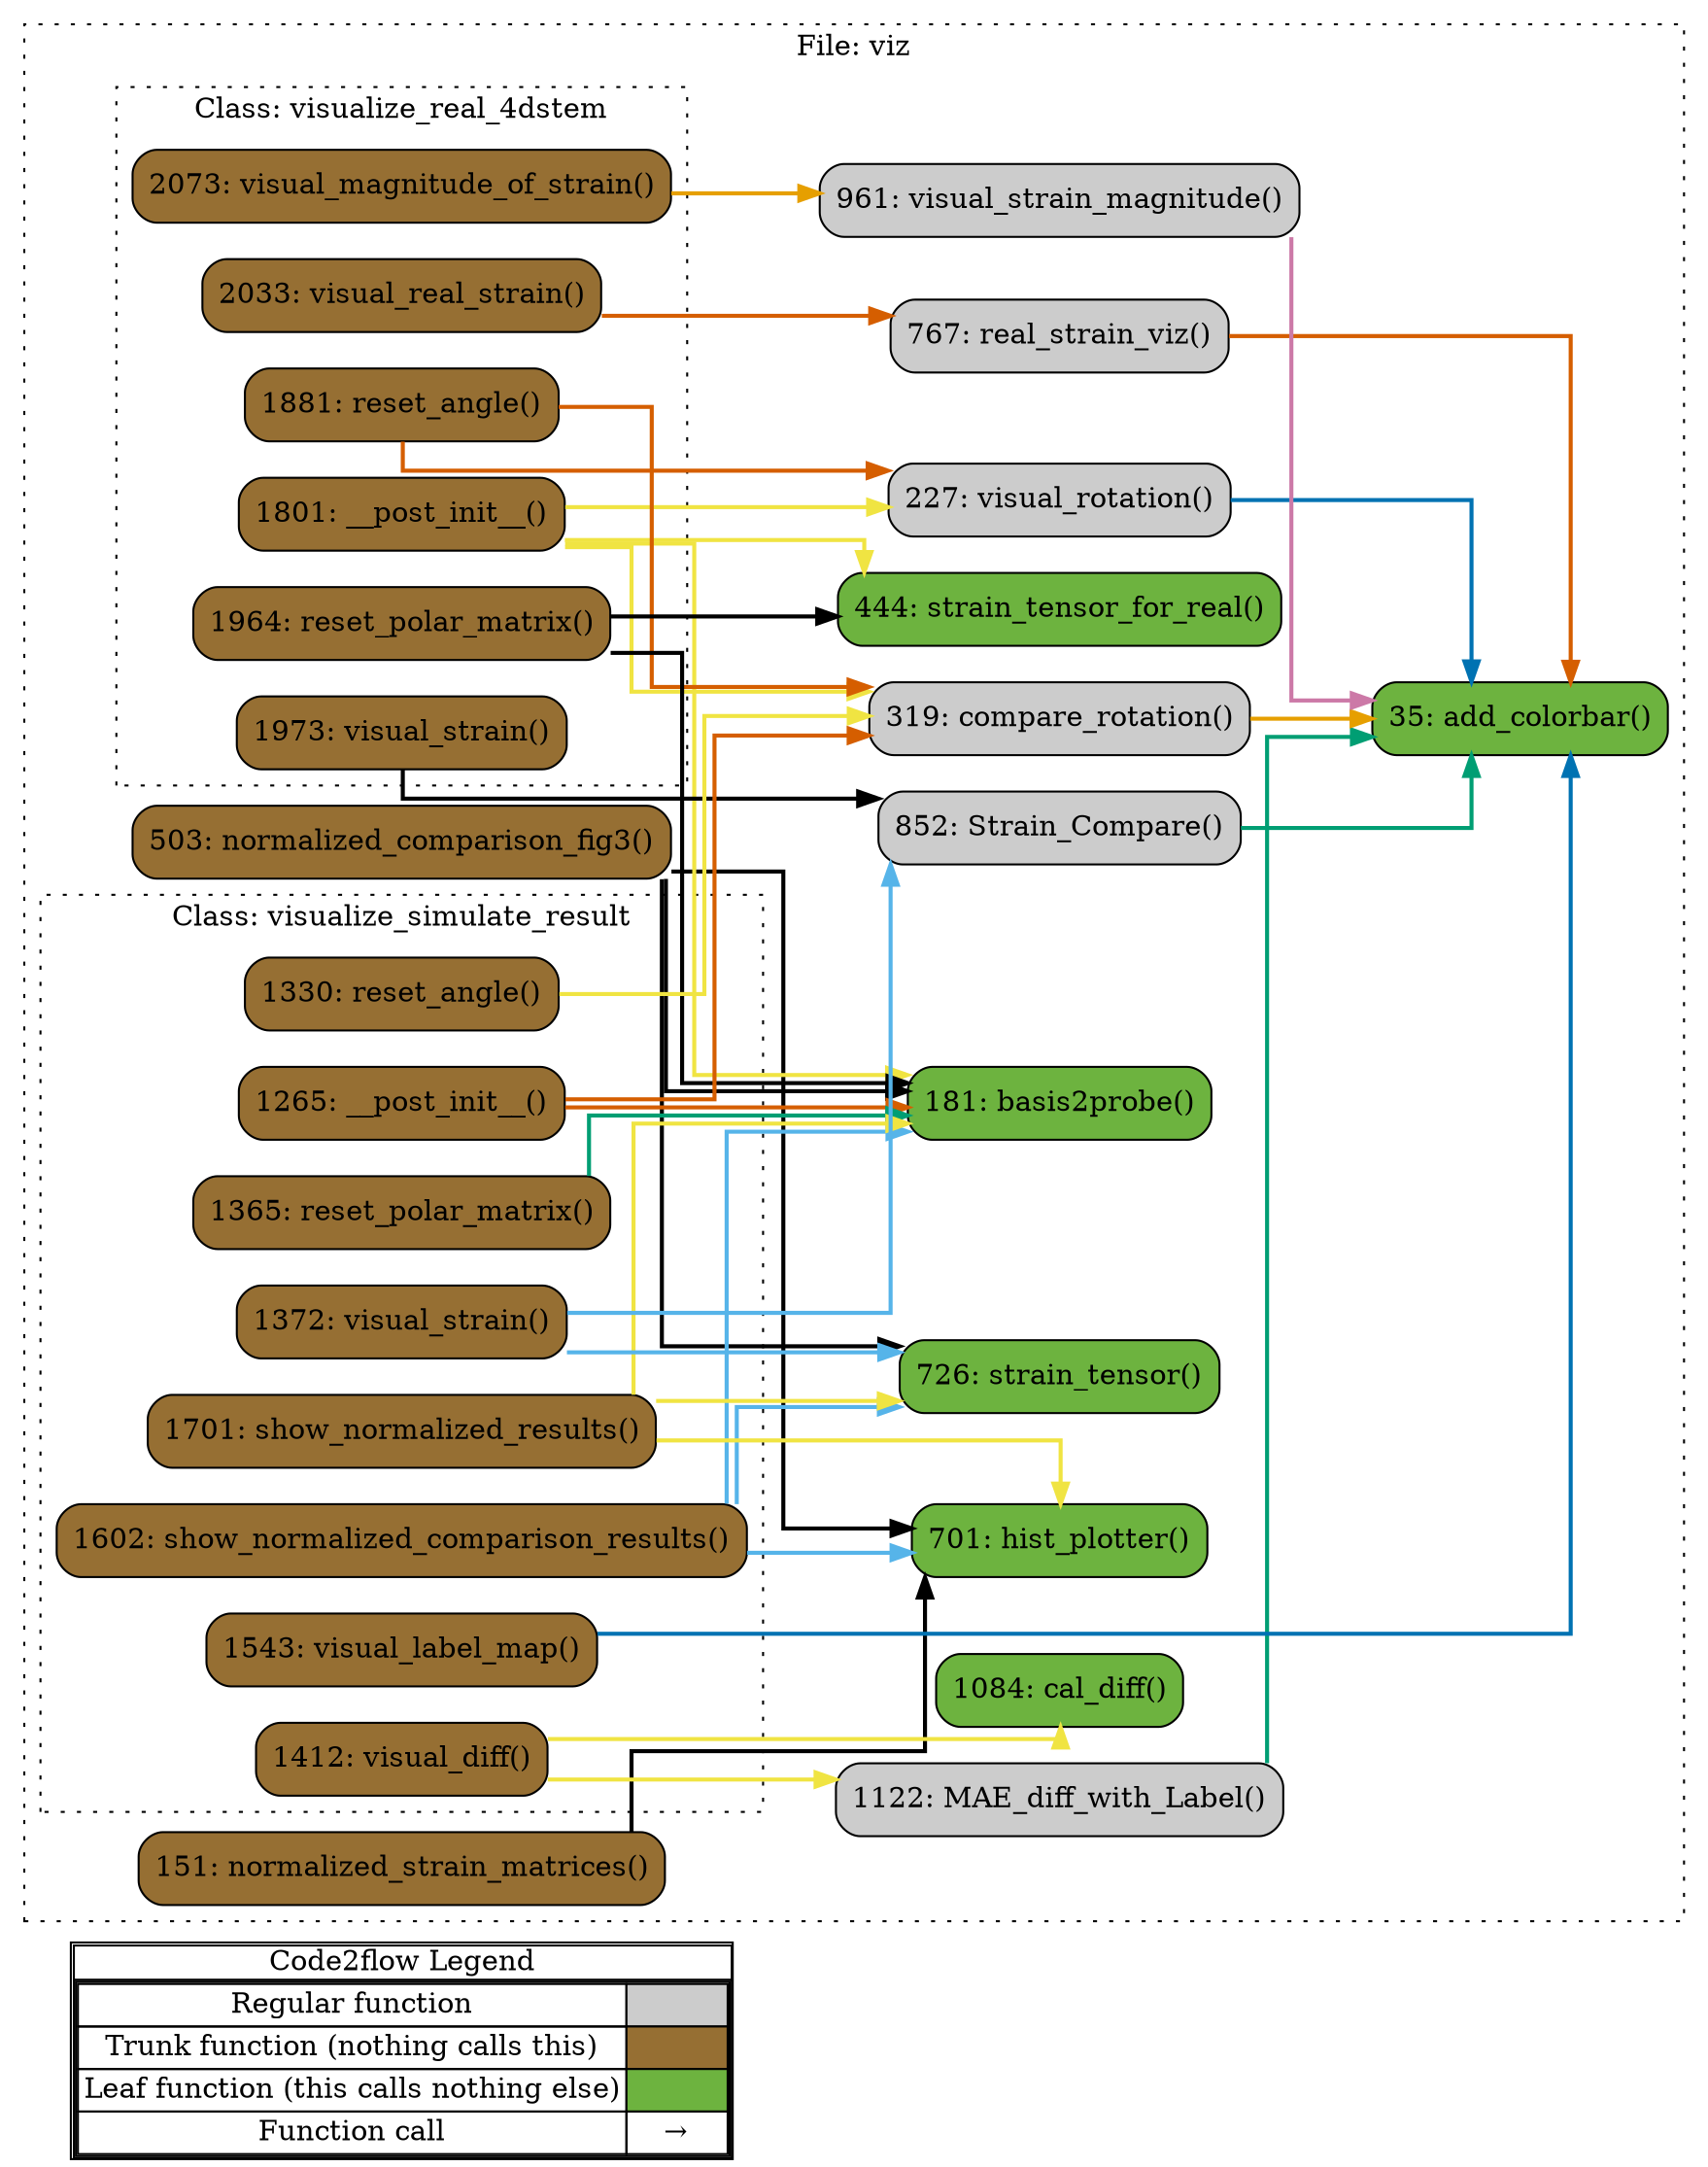digraph G {
concentrate=true;
splines="ortho";
rankdir="LR";
subgraph legend{
    rank = min;
    label = "legend";
    Legend [shape=none, margin=0, label = <
        <table cellspacing="0" cellpadding="0" border="1"><tr><td>Code2flow Legend</td></tr><tr><td>
        <table cellspacing="0">
        <tr><td>Regular function</td><td width="50px" bgcolor='#cccccc'></td></tr>
        <tr><td>Trunk function (nothing calls this)</td><td bgcolor='#966F33'></td></tr>
        <tr><td>Leaf function (this calls nothing else)</td><td bgcolor='#6db33f'></td></tr>
        <tr><td>Function call</td><td><font color='black'>&#8594;</font></td></tr>
        </table></td></tr></table>
        >];
}node_62e8df4b [label="1122: MAE_diff_with_Label()" name="viz::MAE_diff_with_Label" shape="rect" style="rounded,filled" fillcolor="#cccccc" ];
node_86dfd81b [label="852: Strain_Compare()" name="viz::Strain_Compare" shape="rect" style="rounded,filled" fillcolor="#cccccc" ];
node_18a3e14f [label="35: add_colorbar()" name="viz::add_colorbar" shape="rect" style="rounded,filled" fillcolor="#6db33f" ];
node_66ba13c7 [label="181: basis2probe()" name="viz::basis2probe" shape="rect" style="rounded,filled" fillcolor="#6db33f" ];
node_9524eba6 [label="1084: cal_diff()" name="viz::cal_diff" shape="rect" style="rounded,filled" fillcolor="#6db33f" ];
node_96265fc1 [label="319: compare_rotation()" name="viz::compare_rotation" shape="rect" style="rounded,filled" fillcolor="#cccccc" ];
node_4ecf117d [label="701: hist_plotter()" name="viz::hist_plotter" shape="rect" style="rounded,filled" fillcolor="#6db33f" ];
node_8ad896f0 [label="503: normalized_comparison_fig3()" name="viz::normalized_comparison_fig3" shape="rect" style="rounded,filled" fillcolor="#966F33" ];
node_9450b610 [label="151: normalized_strain_matrices()" name="viz::normalized_strain_matrices" shape="rect" style="rounded,filled" fillcolor="#966F33" ];
node_9d9f6656 [label="767: real_strain_viz()" name="viz::real_strain_viz" shape="rect" style="rounded,filled" fillcolor="#cccccc" ];
node_5d38bcb5 [label="726: strain_tensor()" name="viz::strain_tensor" shape="rect" style="rounded,filled" fillcolor="#6db33f" ];
node_bb0f891c [label="444: strain_tensor_for_real()" name="viz::strain_tensor_for_real" shape="rect" style="rounded,filled" fillcolor="#6db33f" ];
node_5bead9d5 [label="227: visual_rotation()" name="viz::visual_rotation" shape="rect" style="rounded,filled" fillcolor="#cccccc" ];
node_5b26f8af [label="961: visual_strain_magnitude()" name="viz::visual_strain_magnitude" shape="rect" style="rounded,filled" fillcolor="#cccccc" ];
node_aed290a4 [label="1801: __post_init__()" name="viz::visualize_real_4dstem.__post_init__" shape="rect" style="rounded,filled" fillcolor="#966F33" ];
node_a24b2eae [label="1881: reset_angle()" name="viz::visualize_real_4dstem.reset_angle" shape="rect" style="rounded,filled" fillcolor="#966F33" ];
node_455d5710 [label="1964: reset_polar_matrix()" name="viz::visualize_real_4dstem.reset_polar_matrix" shape="rect" style="rounded,filled" fillcolor="#966F33" ];
node_f757a7d1 [label="2073: visual_magnitude_of_strain()" name="viz::visualize_real_4dstem.visual_magnitude_of_strain" shape="rect" style="rounded,filled" fillcolor="#966F33" ];
node_6edf3a8e [label="2033: visual_real_strain()" name="viz::visualize_real_4dstem.visual_real_strain" shape="rect" style="rounded,filled" fillcolor="#966F33" ];
node_50b98180 [label="1973: visual_strain()" name="viz::visualize_real_4dstem.visual_strain" shape="rect" style="rounded,filled" fillcolor="#966F33" ];
node_d4780dde [label="1265: __post_init__()" name="viz::visualize_simulate_result.__post_init__" shape="rect" style="rounded,filled" fillcolor="#966F33" ];
node_a799fb5c [label="1330: reset_angle()" name="viz::visualize_simulate_result.reset_angle" shape="rect" style="rounded,filled" fillcolor="#966F33" ];
node_98578ddb [label="1365: reset_polar_matrix()" name="viz::visualize_simulate_result.reset_polar_matrix" shape="rect" style="rounded,filled" fillcolor="#966F33" ];
node_087d872a [label="1602: show_normalized_comparison_results()" name="viz::visualize_simulate_result.show_normalized_comparison_results" shape="rect" style="rounded,filled" fillcolor="#966F33" ];
node_aadcfaac [label="1701: show_normalized_results()" name="viz::visualize_simulate_result.show_normalized_results" shape="rect" style="rounded,filled" fillcolor="#966F33" ];
node_6b31a3d4 [label="1412: visual_diff()" name="viz::visualize_simulate_result.visual_diff" shape="rect" style="rounded,filled" fillcolor="#966F33" ];
node_4ddf8cad [label="1543: visual_label_map()" name="viz::visualize_simulate_result.visual_label_map" shape="rect" style="rounded,filled" fillcolor="#966F33" ];
node_54a532ba [label="1372: visual_strain()" name="viz::visualize_simulate_result.visual_strain" shape="rect" style="rounded,filled" fillcolor="#966F33" ];
node_62e8df4b -> node_18a3e14f [color="#009E73" penwidth="2"];
node_86dfd81b -> node_18a3e14f [color="#009E73" penwidth="2"];
node_96265fc1 -> node_18a3e14f [color="#E69F00" penwidth="2"];
node_96265fc1 -> node_18a3e14f [color="#E69F00" penwidth="2"];
node_8ad896f0 -> node_66ba13c7 [color="#000000" penwidth="2"];
node_8ad896f0 -> node_4ecf117d [color="#000000" penwidth="2"];
node_8ad896f0 -> node_4ecf117d [color="#000000" penwidth="2"];
node_8ad896f0 -> node_4ecf117d [color="#000000" penwidth="2"];
node_8ad896f0 -> node_4ecf117d [color="#000000" penwidth="2"];
node_8ad896f0 -> node_4ecf117d [color="#000000" penwidth="2"];
node_8ad896f0 -> node_4ecf117d [color="#000000" penwidth="2"];
node_8ad896f0 -> node_4ecf117d [color="#000000" penwidth="2"];
node_8ad896f0 -> node_4ecf117d [color="#000000" penwidth="2"];
node_8ad896f0 -> node_5d38bcb5 [color="#000000" penwidth="2"];
node_9450b610 -> node_4ecf117d [color="#000000" penwidth="2"];
node_9450b610 -> node_4ecf117d [color="#000000" penwidth="2"];
node_9450b610 -> node_4ecf117d [color="#000000" penwidth="2"];
node_9450b610 -> node_4ecf117d [color="#000000" penwidth="2"];
node_9d9f6656 -> node_18a3e14f [color="#D55E00" penwidth="2"];
node_5bead9d5 -> node_18a3e14f [color="#0072B2" penwidth="2"];
node_5b26f8af -> node_18a3e14f [color="#CC79A7" penwidth="2"];
node_5b26f8af -> node_18a3e14f [color="#CC79A7" penwidth="2"];
node_5b26f8af -> node_18a3e14f [color="#CC79A7" penwidth="2"];
node_aed290a4 -> node_66ba13c7 [color="#F0E442" penwidth="2"];
node_aed290a4 -> node_96265fc1 [color="#F0E442" penwidth="2"];
node_aed290a4 -> node_bb0f891c [color="#F0E442" penwidth="2"];
node_aed290a4 -> node_5bead9d5 [color="#F0E442" penwidth="2"];
node_a24b2eae -> node_96265fc1 [color="#D55E00" penwidth="2"];
node_a24b2eae -> node_5bead9d5 [color="#D55E00" penwidth="2"];
node_455d5710 -> node_66ba13c7 [color="#000000" penwidth="2"];
node_455d5710 -> node_bb0f891c [color="#000000" penwidth="2"];
node_f757a7d1 -> node_5b26f8af [color="#E69F00" penwidth="2"];
node_6edf3a8e -> node_9d9f6656 [color="#D55E00" penwidth="2"];
node_50b98180 -> node_86dfd81b [color="#000000" penwidth="2"];
node_d4780dde -> node_66ba13c7 [color="#D55E00" penwidth="2"];
node_d4780dde -> node_96265fc1 [color="#D55E00" penwidth="2"];
node_a799fb5c -> node_96265fc1 [color="#F0E442" penwidth="2"];
node_98578ddb -> node_66ba13c7 [color="#009E73" penwidth="2"];
node_087d872a -> node_66ba13c7 [color="#56B4E9" penwidth="2"];
node_087d872a -> node_4ecf117d [color="#56B4E9" penwidth="2"];
node_087d872a -> node_4ecf117d [color="#56B4E9" penwidth="2"];
node_087d872a -> node_4ecf117d [color="#56B4E9" penwidth="2"];
node_087d872a -> node_4ecf117d [color="#56B4E9" penwidth="2"];
node_087d872a -> node_4ecf117d [color="#56B4E9" penwidth="2"];
node_087d872a -> node_4ecf117d [color="#56B4E9" penwidth="2"];
node_087d872a -> node_4ecf117d [color="#56B4E9" penwidth="2"];
node_087d872a -> node_4ecf117d [color="#56B4E9" penwidth="2"];
node_087d872a -> node_4ecf117d [color="#56B4E9" penwidth="2"];
node_087d872a -> node_4ecf117d [color="#56B4E9" penwidth="2"];
node_087d872a -> node_4ecf117d [color="#56B4E9" penwidth="2"];
node_087d872a -> node_4ecf117d [color="#56B4E9" penwidth="2"];
node_087d872a -> node_5d38bcb5 [color="#56B4E9" penwidth="2"];
node_aadcfaac -> node_66ba13c7 [color="#F0E442" penwidth="2"];
node_aadcfaac -> node_4ecf117d [color="#F0E442" penwidth="2"];
node_aadcfaac -> node_4ecf117d [color="#F0E442" penwidth="2"];
node_aadcfaac -> node_4ecf117d [color="#F0E442" penwidth="2"];
node_aadcfaac -> node_4ecf117d [color="#F0E442" penwidth="2"];
node_aadcfaac -> node_5d38bcb5 [color="#F0E442" penwidth="2"];
node_6b31a3d4 -> node_62e8df4b [color="#F0E442" penwidth="2"];
node_6b31a3d4 -> node_9524eba6 [color="#F0E442" penwidth="2"];
node_4ddf8cad -> node_18a3e14f [color="#0072B2" penwidth="2"];
node_54a532ba -> node_86dfd81b [color="#56B4E9" penwidth="2"];
node_54a532ba -> node_5d38bcb5 [color="#56B4E9" penwidth="2"];
subgraph cluster_f2fb528c {
    node_18a3e14f node_9450b610 node_66ba13c7 node_5bead9d5 node_96265fc1 node_bb0f891c node_8ad896f0 node_4ecf117d node_5d38bcb5 node_9d9f6656 node_86dfd81b node_5b26f8af node_9524eba6 node_62e8df4b;
    label="File: viz";
    name="viz";
    style="filled";
    graph[style=dotted];
    subgraph cluster_d167456b {
        node_d4780dde node_a799fb5c node_98578ddb node_54a532ba node_6b31a3d4 node_4ddf8cad node_087d872a node_aadcfaac;
        label="Class: visualize_simulate_result";
        name="visualize_simulate_result";
        style="filled";
        graph[style=dotted];
    };
    subgraph cluster_289a886d {
        node_aed290a4 node_a24b2eae node_455d5710 node_50b98180 node_6edf3a8e node_f757a7d1;
        label="Class: visualize_real_4dstem";
        name="visualize_real_4dstem";
        style="filled";
        graph[style=dotted];
    };
};
}
